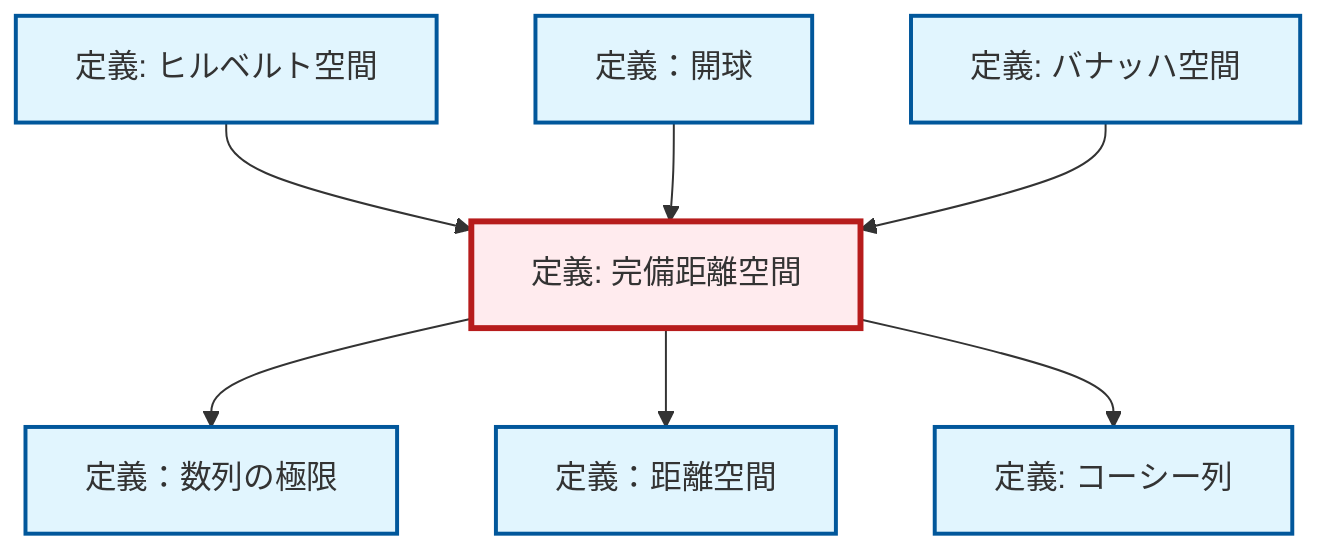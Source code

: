 graph TD
    classDef definition fill:#e1f5fe,stroke:#01579b,stroke-width:2px
    classDef theorem fill:#f3e5f5,stroke:#4a148c,stroke-width:2px
    classDef axiom fill:#fff3e0,stroke:#e65100,stroke-width:2px
    classDef example fill:#e8f5e9,stroke:#1b5e20,stroke-width:2px
    classDef current fill:#ffebee,stroke:#b71c1c,stroke-width:3px
    def-open-ball["定義：開球"]:::definition
    def-limit["定義：数列の極限"]:::definition
    def-cauchy-sequence["定義: コーシー列"]:::definition
    def-hilbert-space["定義: ヒルベルト空間"]:::definition
    def-metric-space["定義：距離空間"]:::definition
    def-complete-metric-space["定義: 完備距離空間"]:::definition
    def-banach-space["定義: バナッハ空間"]:::definition
    def-complete-metric-space --> def-limit
    def-complete-metric-space --> def-metric-space
    def-hilbert-space --> def-complete-metric-space
    def-open-ball --> def-complete-metric-space
    def-banach-space --> def-complete-metric-space
    def-complete-metric-space --> def-cauchy-sequence
    class def-complete-metric-space current
